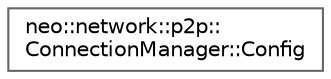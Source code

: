 digraph "Graphical Class Hierarchy"
{
 // LATEX_PDF_SIZE
  bgcolor="transparent";
  edge [fontname=Helvetica,fontsize=10,labelfontname=Helvetica,labelfontsize=10];
  node [fontname=Helvetica,fontsize=10,shape=box,height=0.2,width=0.4];
  rankdir="LR";
  Node0 [id="Node000000",label="neo::network::p2p::\lConnectionManager::Config",height=0.2,width=0.4,color="grey40", fillcolor="white", style="filled",URL="$structneo_1_1network_1_1p2p_1_1_connection_manager_1_1_config.html",tooltip=" "];
}
